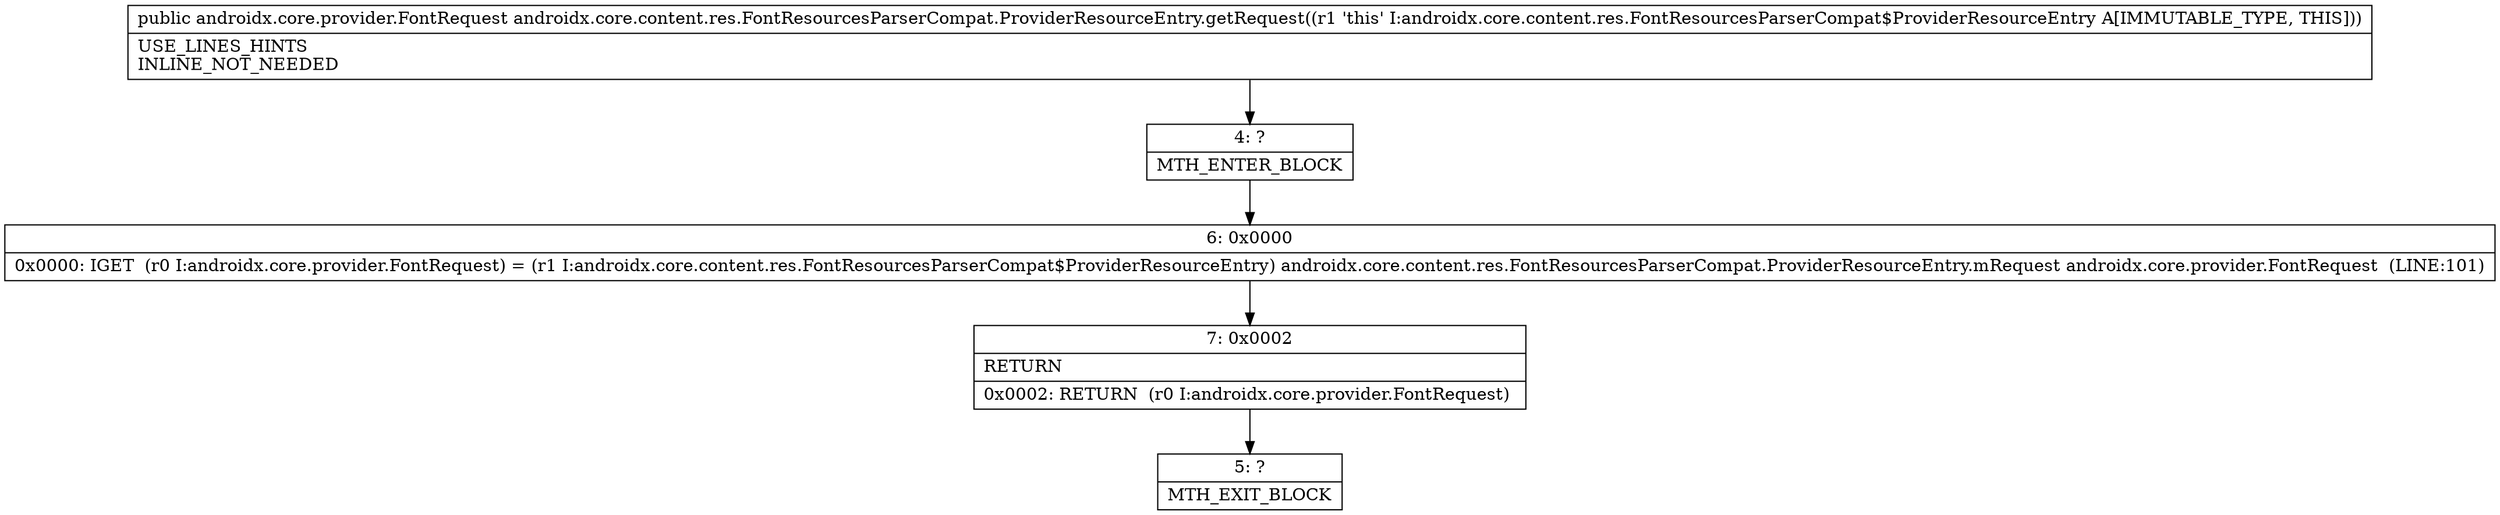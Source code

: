 digraph "CFG forandroidx.core.content.res.FontResourcesParserCompat.ProviderResourceEntry.getRequest()Landroidx\/core\/provider\/FontRequest;" {
Node_4 [shape=record,label="{4\:\ ?|MTH_ENTER_BLOCK\l}"];
Node_6 [shape=record,label="{6\:\ 0x0000|0x0000: IGET  (r0 I:androidx.core.provider.FontRequest) = (r1 I:androidx.core.content.res.FontResourcesParserCompat$ProviderResourceEntry) androidx.core.content.res.FontResourcesParserCompat.ProviderResourceEntry.mRequest androidx.core.provider.FontRequest  (LINE:101)\l}"];
Node_7 [shape=record,label="{7\:\ 0x0002|RETURN\l|0x0002: RETURN  (r0 I:androidx.core.provider.FontRequest) \l}"];
Node_5 [shape=record,label="{5\:\ ?|MTH_EXIT_BLOCK\l}"];
MethodNode[shape=record,label="{public androidx.core.provider.FontRequest androidx.core.content.res.FontResourcesParserCompat.ProviderResourceEntry.getRequest((r1 'this' I:androidx.core.content.res.FontResourcesParserCompat$ProviderResourceEntry A[IMMUTABLE_TYPE, THIS]))  | USE_LINES_HINTS\lINLINE_NOT_NEEDED\l}"];
MethodNode -> Node_4;Node_4 -> Node_6;
Node_6 -> Node_7;
Node_7 -> Node_5;
}

